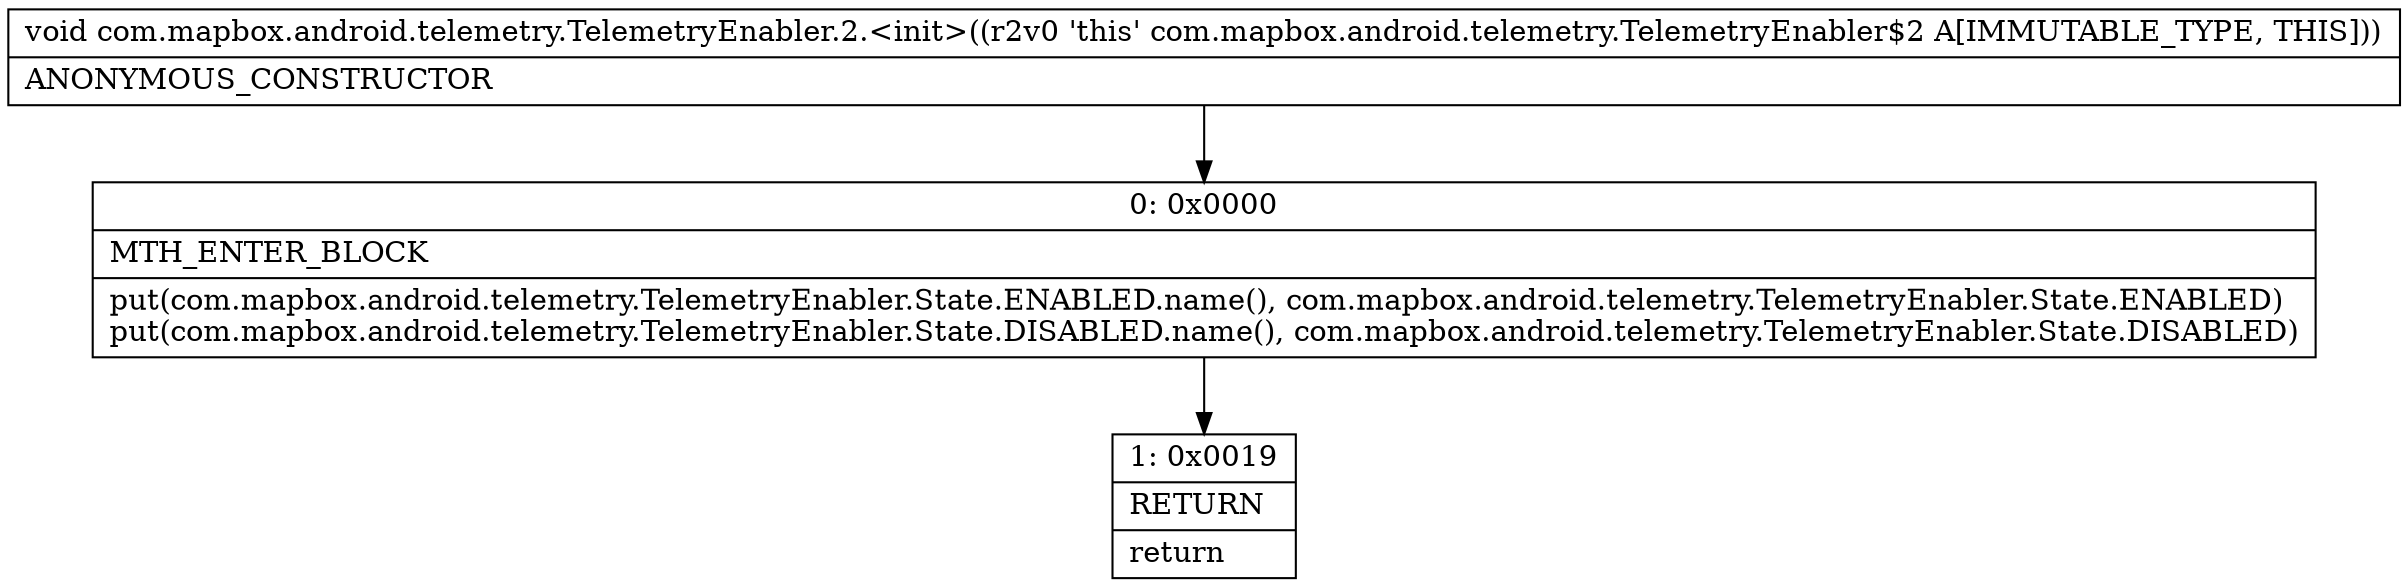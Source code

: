 digraph "CFG forcom.mapbox.android.telemetry.TelemetryEnabler.2.\<init\>()V" {
Node_0 [shape=record,label="{0\:\ 0x0000|MTH_ENTER_BLOCK\l|put(com.mapbox.android.telemetry.TelemetryEnabler.State.ENABLED.name(), com.mapbox.android.telemetry.TelemetryEnabler.State.ENABLED)\lput(com.mapbox.android.telemetry.TelemetryEnabler.State.DISABLED.name(), com.mapbox.android.telemetry.TelemetryEnabler.State.DISABLED)\l}"];
Node_1 [shape=record,label="{1\:\ 0x0019|RETURN\l|return\l}"];
MethodNode[shape=record,label="{void com.mapbox.android.telemetry.TelemetryEnabler.2.\<init\>((r2v0 'this' com.mapbox.android.telemetry.TelemetryEnabler$2 A[IMMUTABLE_TYPE, THIS]))  | ANONYMOUS_CONSTRUCTOR\l}"];
MethodNode -> Node_0;
Node_0 -> Node_1;
}

